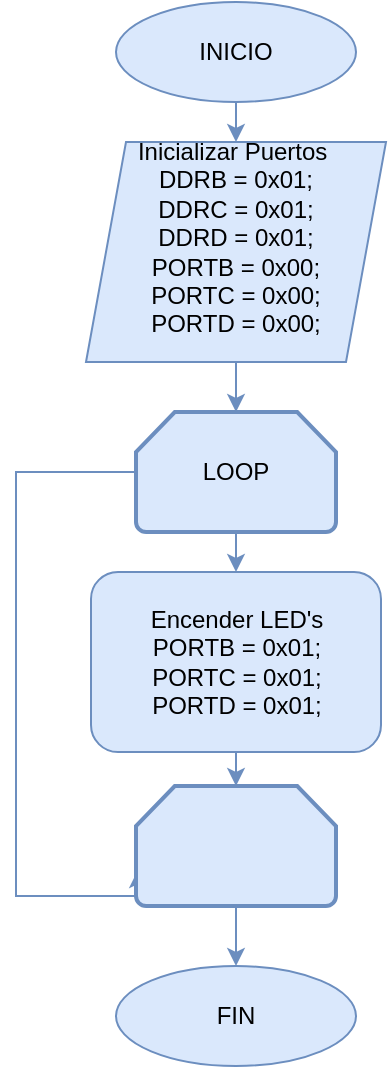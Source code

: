 <mxfile version="13.7.9" type="device"><diagram id="RkzGUc-kI-moD2gNVPd8" name="Página-1"><mxGraphModel dx="1086" dy="806" grid="1" gridSize="10" guides="1" tooltips="1" connect="1" arrows="1" fold="1" page="1" pageScale="1" pageWidth="827" pageHeight="1169" math="0" shadow="0"><root><mxCell id="0"/><mxCell id="1" parent="0"/><mxCell id="VUDF60SN61y1hMehMgix-14" style="edgeStyle=orthogonalEdgeStyle;rounded=0;orthogonalLoop=1;jettySize=auto;html=1;exitX=0.5;exitY=1;exitDx=0;exitDy=0;entryX=0.5;entryY=0;entryDx=0;entryDy=0;fillColor=#dae8fc;strokeColor=#6c8ebf;" parent="1" source="VUDF60SN61y1hMehMgix-1" target="VUDF60SN61y1hMehMgix-2" edge="1"><mxGeometry relative="1" as="geometry"/></mxCell><mxCell id="VUDF60SN61y1hMehMgix-1" value="INICIO" style="ellipse;whiteSpace=wrap;html=1;fillColor=#dae8fc;strokeColor=#6c8ebf;" parent="1" vertex="1"><mxGeometry x="190" y="110" width="120" height="50" as="geometry"/></mxCell><mxCell id="VUDF60SN61y1hMehMgix-13" style="edgeStyle=orthogonalEdgeStyle;rounded=0;orthogonalLoop=1;jettySize=auto;html=1;exitX=0.5;exitY=1;exitDx=0;exitDy=0;fillColor=#dae8fc;strokeColor=#6c8ebf;" parent="1" source="VUDF60SN61y1hMehMgix-2" target="VUDF60SN61y1hMehMgix-3" edge="1"><mxGeometry relative="1" as="geometry"/></mxCell><mxCell id="VUDF60SN61y1hMehMgix-2" value="Inicializar Puertos&amp;nbsp;&lt;br&gt;&lt;div&gt;DDRB = 0x01;&lt;/div&gt;&lt;div&gt;DDRC = 0x01;&lt;/div&gt;&lt;div&gt;DDRD = 0x01;&lt;/div&gt;&lt;div&gt;&lt;div&gt;PORTB = 0x00;&lt;/div&gt;&lt;div&gt;PORTC = 0x00;&lt;/div&gt;&lt;div&gt;PORTD = 0x00;&lt;/div&gt;&lt;/div&gt;&lt;div&gt;&lt;br&gt;&lt;/div&gt;" style="shape=parallelogram;perimeter=parallelogramPerimeter;whiteSpace=wrap;html=1;fixedSize=1;fillColor=#dae8fc;strokeColor=#6c8ebf;" parent="1" vertex="1"><mxGeometry x="175" y="180" width="150" height="110" as="geometry"/></mxCell><mxCell id="VUDF60SN61y1hMehMgix-8" style="edgeStyle=orthogonalEdgeStyle;rounded=0;orthogonalLoop=1;jettySize=auto;html=1;exitX=0;exitY=0.5;exitDx=0;exitDy=0;exitPerimeter=0;entryX=0.01;entryY=0.7;entryDx=0;entryDy=0;entryPerimeter=0;fillColor=#dae8fc;strokeColor=#6c8ebf;" parent="1" source="VUDF60SN61y1hMehMgix-3" target="VUDF60SN61y1hMehMgix-4" edge="1"><mxGeometry relative="1" as="geometry"><Array as="points"><mxPoint x="140" y="345"/><mxPoint x="140" y="557"/></Array></mxGeometry></mxCell><mxCell id="VUDF60SN61y1hMehMgix-9" style="edgeStyle=orthogonalEdgeStyle;rounded=0;orthogonalLoop=1;jettySize=auto;html=1;exitX=0.5;exitY=1;exitDx=0;exitDy=0;exitPerimeter=0;entryX=0.5;entryY=0;entryDx=0;entryDy=0;fillColor=#dae8fc;strokeColor=#6c8ebf;" parent="1" source="VUDF60SN61y1hMehMgix-3" edge="1"><mxGeometry relative="1" as="geometry"><mxPoint x="250" y="395" as="targetPoint"/></mxGeometry></mxCell><mxCell id="VUDF60SN61y1hMehMgix-3" value="LOOP" style="strokeWidth=2;html=1;shape=mxgraph.flowchart.loop_limit;whiteSpace=wrap;fillColor=#dae8fc;strokeColor=#6c8ebf;" parent="1" vertex="1"><mxGeometry x="200" y="315" width="100" height="60" as="geometry"/></mxCell><mxCell id="VUDF60SN61y1hMehMgix-12" style="edgeStyle=orthogonalEdgeStyle;rounded=0;orthogonalLoop=1;jettySize=auto;html=1;exitX=0.5;exitY=1;exitDx=0;exitDy=0;exitPerimeter=0;entryX=0.5;entryY=0;entryDx=0;entryDy=0;fillColor=#dae8fc;strokeColor=#6c8ebf;" parent="1" source="VUDF60SN61y1hMehMgix-4" target="VUDF60SN61y1hMehMgix-5" edge="1"><mxGeometry relative="1" as="geometry"/></mxCell><mxCell id="VUDF60SN61y1hMehMgix-4" value="" style="strokeWidth=2;html=1;shape=mxgraph.flowchart.loop_limit;whiteSpace=wrap;fillColor=#dae8fc;strokeColor=#6c8ebf;" parent="1" vertex="1"><mxGeometry x="200" y="502" width="100" height="60" as="geometry"/></mxCell><mxCell id="VUDF60SN61y1hMehMgix-5" value="FIN" style="ellipse;whiteSpace=wrap;html=1;fillColor=#dae8fc;strokeColor=#6c8ebf;" parent="1" vertex="1"><mxGeometry x="190" y="592" width="120" height="50" as="geometry"/></mxCell><mxCell id="VUDF60SN61y1hMehMgix-11" style="edgeStyle=orthogonalEdgeStyle;rounded=0;orthogonalLoop=1;jettySize=auto;html=1;exitX=0.5;exitY=1;exitDx=0;exitDy=0;entryX=0.5;entryY=0;entryDx=0;entryDy=0;entryPerimeter=0;fillColor=#dae8fc;strokeColor=#6c8ebf;" parent="1" source="VUDF60SN61y1hMehMgix-7" target="VUDF60SN61y1hMehMgix-4" edge="1"><mxGeometry relative="1" as="geometry"/></mxCell><mxCell id="VUDF60SN61y1hMehMgix-7" value="&lt;div&gt;Encender LED's&lt;/div&gt;&lt;div&gt;&lt;div&gt;PORTB = 0x01;&lt;/div&gt;&lt;div&gt;PORTC = 0x01;&lt;/div&gt;&lt;div&gt;PORTD = 0x01;&lt;/div&gt;&lt;/div&gt;" style="rounded=1;whiteSpace=wrap;html=1;fillColor=#dae8fc;strokeColor=#6c8ebf;" parent="1" vertex="1"><mxGeometry x="177.5" y="395" width="145" height="90" as="geometry"/></mxCell></root></mxGraphModel></diagram></mxfile>